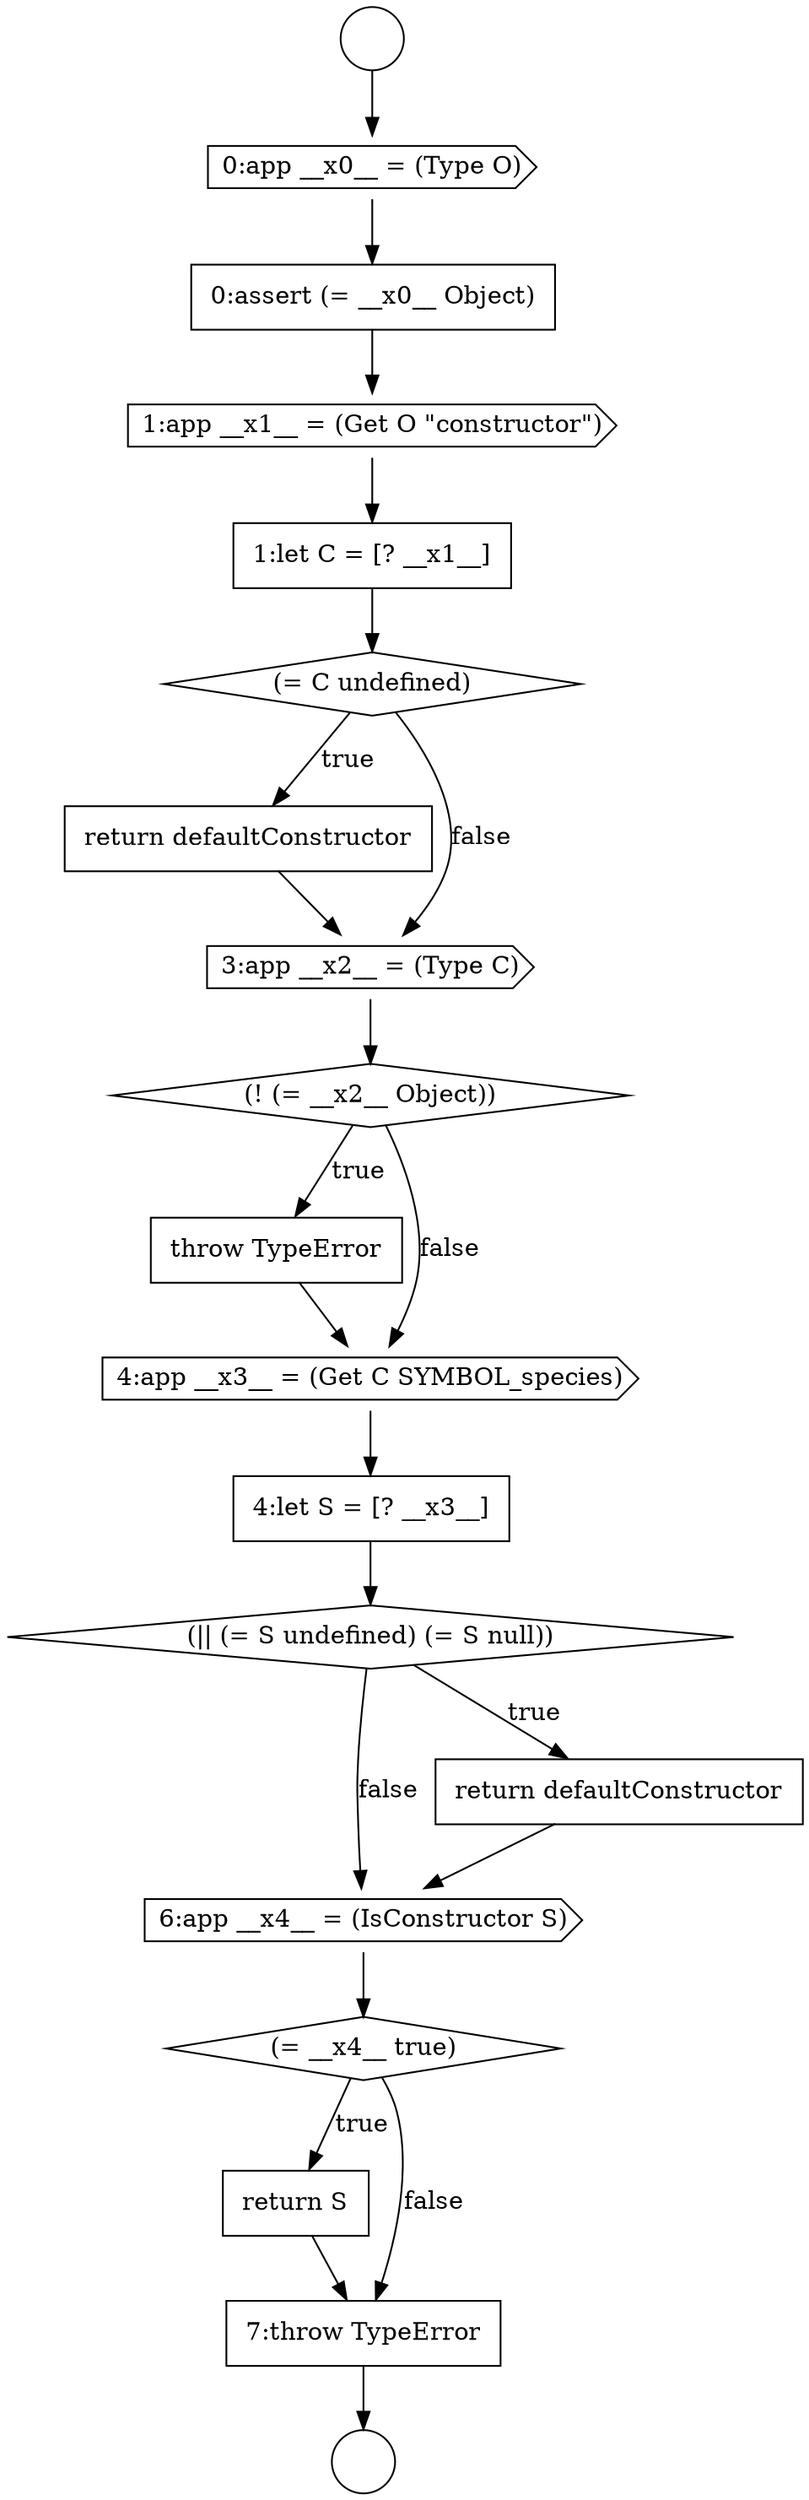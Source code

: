 digraph {
  node1322 [shape=none, margin=0, label=<<font color="black">
    <table border="0" cellborder="1" cellspacing="0" cellpadding="10">
      <tr><td align="left">1:let C = [? __x1__]</td></tr>
    </table>
  </font>> color="black" fillcolor="white" style=filled]
  node1327 [shape=none, margin=0, label=<<font color="black">
    <table border="0" cellborder="1" cellspacing="0" cellpadding="10">
      <tr><td align="left">throw TypeError</td></tr>
    </table>
  </font>> color="black" fillcolor="white" style=filled]
  node1319 [shape=cds, label=<<font color="black">0:app __x0__ = (Type O)</font>> color="black" fillcolor="white" style=filled]
  node1334 [shape=none, margin=0, label=<<font color="black">
    <table border="0" cellborder="1" cellspacing="0" cellpadding="10">
      <tr><td align="left">return S</td></tr>
    </table>
  </font>> color="black" fillcolor="white" style=filled]
  node1328 [shape=cds, label=<<font color="black">4:app __x3__ = (Get C SYMBOL_species)</font>> color="black" fillcolor="white" style=filled]
  node1329 [shape=none, margin=0, label=<<font color="black">
    <table border="0" cellborder="1" cellspacing="0" cellpadding="10">
      <tr><td align="left">4:let S = [? __x3__]</td></tr>
    </table>
  </font>> color="black" fillcolor="white" style=filled]
  node1324 [shape=none, margin=0, label=<<font color="black">
    <table border="0" cellborder="1" cellspacing="0" cellpadding="10">
      <tr><td align="left">return defaultConstructor</td></tr>
    </table>
  </font>> color="black" fillcolor="white" style=filled]
  node1332 [shape=cds, label=<<font color="black">6:app __x4__ = (IsConstructor S)</font>> color="black" fillcolor="white" style=filled]
  node1325 [shape=cds, label=<<font color="black">3:app __x2__ = (Type C)</font>> color="black" fillcolor="white" style=filled]
  node1317 [shape=circle label=" " color="black" fillcolor="white" style=filled]
  node1321 [shape=cds, label=<<font color="black">1:app __x1__ = (Get O &quot;constructor&quot;)</font>> color="black" fillcolor="white" style=filled]
  node1326 [shape=diamond, label=<<font color="black">(! (= __x2__ Object))</font>> color="black" fillcolor="white" style=filled]
  node1335 [shape=none, margin=0, label=<<font color="black">
    <table border="0" cellborder="1" cellspacing="0" cellpadding="10">
      <tr><td align="left">7:throw TypeError</td></tr>
    </table>
  </font>> color="black" fillcolor="white" style=filled]
  node1330 [shape=diamond, label=<<font color="black">(|| (= S undefined) (= S null))</font>> color="black" fillcolor="white" style=filled]
  node1323 [shape=diamond, label=<<font color="black">(= C undefined)</font>> color="black" fillcolor="white" style=filled]
  node1333 [shape=diamond, label=<<font color="black">(= __x4__ true)</font>> color="black" fillcolor="white" style=filled]
  node1318 [shape=circle label=" " color="black" fillcolor="white" style=filled]
  node1331 [shape=none, margin=0, label=<<font color="black">
    <table border="0" cellborder="1" cellspacing="0" cellpadding="10">
      <tr><td align="left">return defaultConstructor</td></tr>
    </table>
  </font>> color="black" fillcolor="white" style=filled]
  node1320 [shape=none, margin=0, label=<<font color="black">
    <table border="0" cellborder="1" cellspacing="0" cellpadding="10">
      <tr><td align="left">0:assert (= __x0__ Object)</td></tr>
    </table>
  </font>> color="black" fillcolor="white" style=filled]
  node1334 -> node1335 [ color="black"]
  node1331 -> node1332 [ color="black"]
  node1320 -> node1321 [ color="black"]
  node1326 -> node1327 [label=<<font color="black">true</font>> color="black"]
  node1326 -> node1328 [label=<<font color="black">false</font>> color="black"]
  node1319 -> node1320 [ color="black"]
  node1328 -> node1329 [ color="black"]
  node1329 -> node1330 [ color="black"]
  node1322 -> node1323 [ color="black"]
  node1332 -> node1333 [ color="black"]
  node1325 -> node1326 [ color="black"]
  node1324 -> node1325 [ color="black"]
  node1333 -> node1334 [label=<<font color="black">true</font>> color="black"]
  node1333 -> node1335 [label=<<font color="black">false</font>> color="black"]
  node1317 -> node1319 [ color="black"]
  node1323 -> node1324 [label=<<font color="black">true</font>> color="black"]
  node1323 -> node1325 [label=<<font color="black">false</font>> color="black"]
  node1327 -> node1328 [ color="black"]
  node1321 -> node1322 [ color="black"]
  node1335 -> node1318 [ color="black"]
  node1330 -> node1331 [label=<<font color="black">true</font>> color="black"]
  node1330 -> node1332 [label=<<font color="black">false</font>> color="black"]
}
